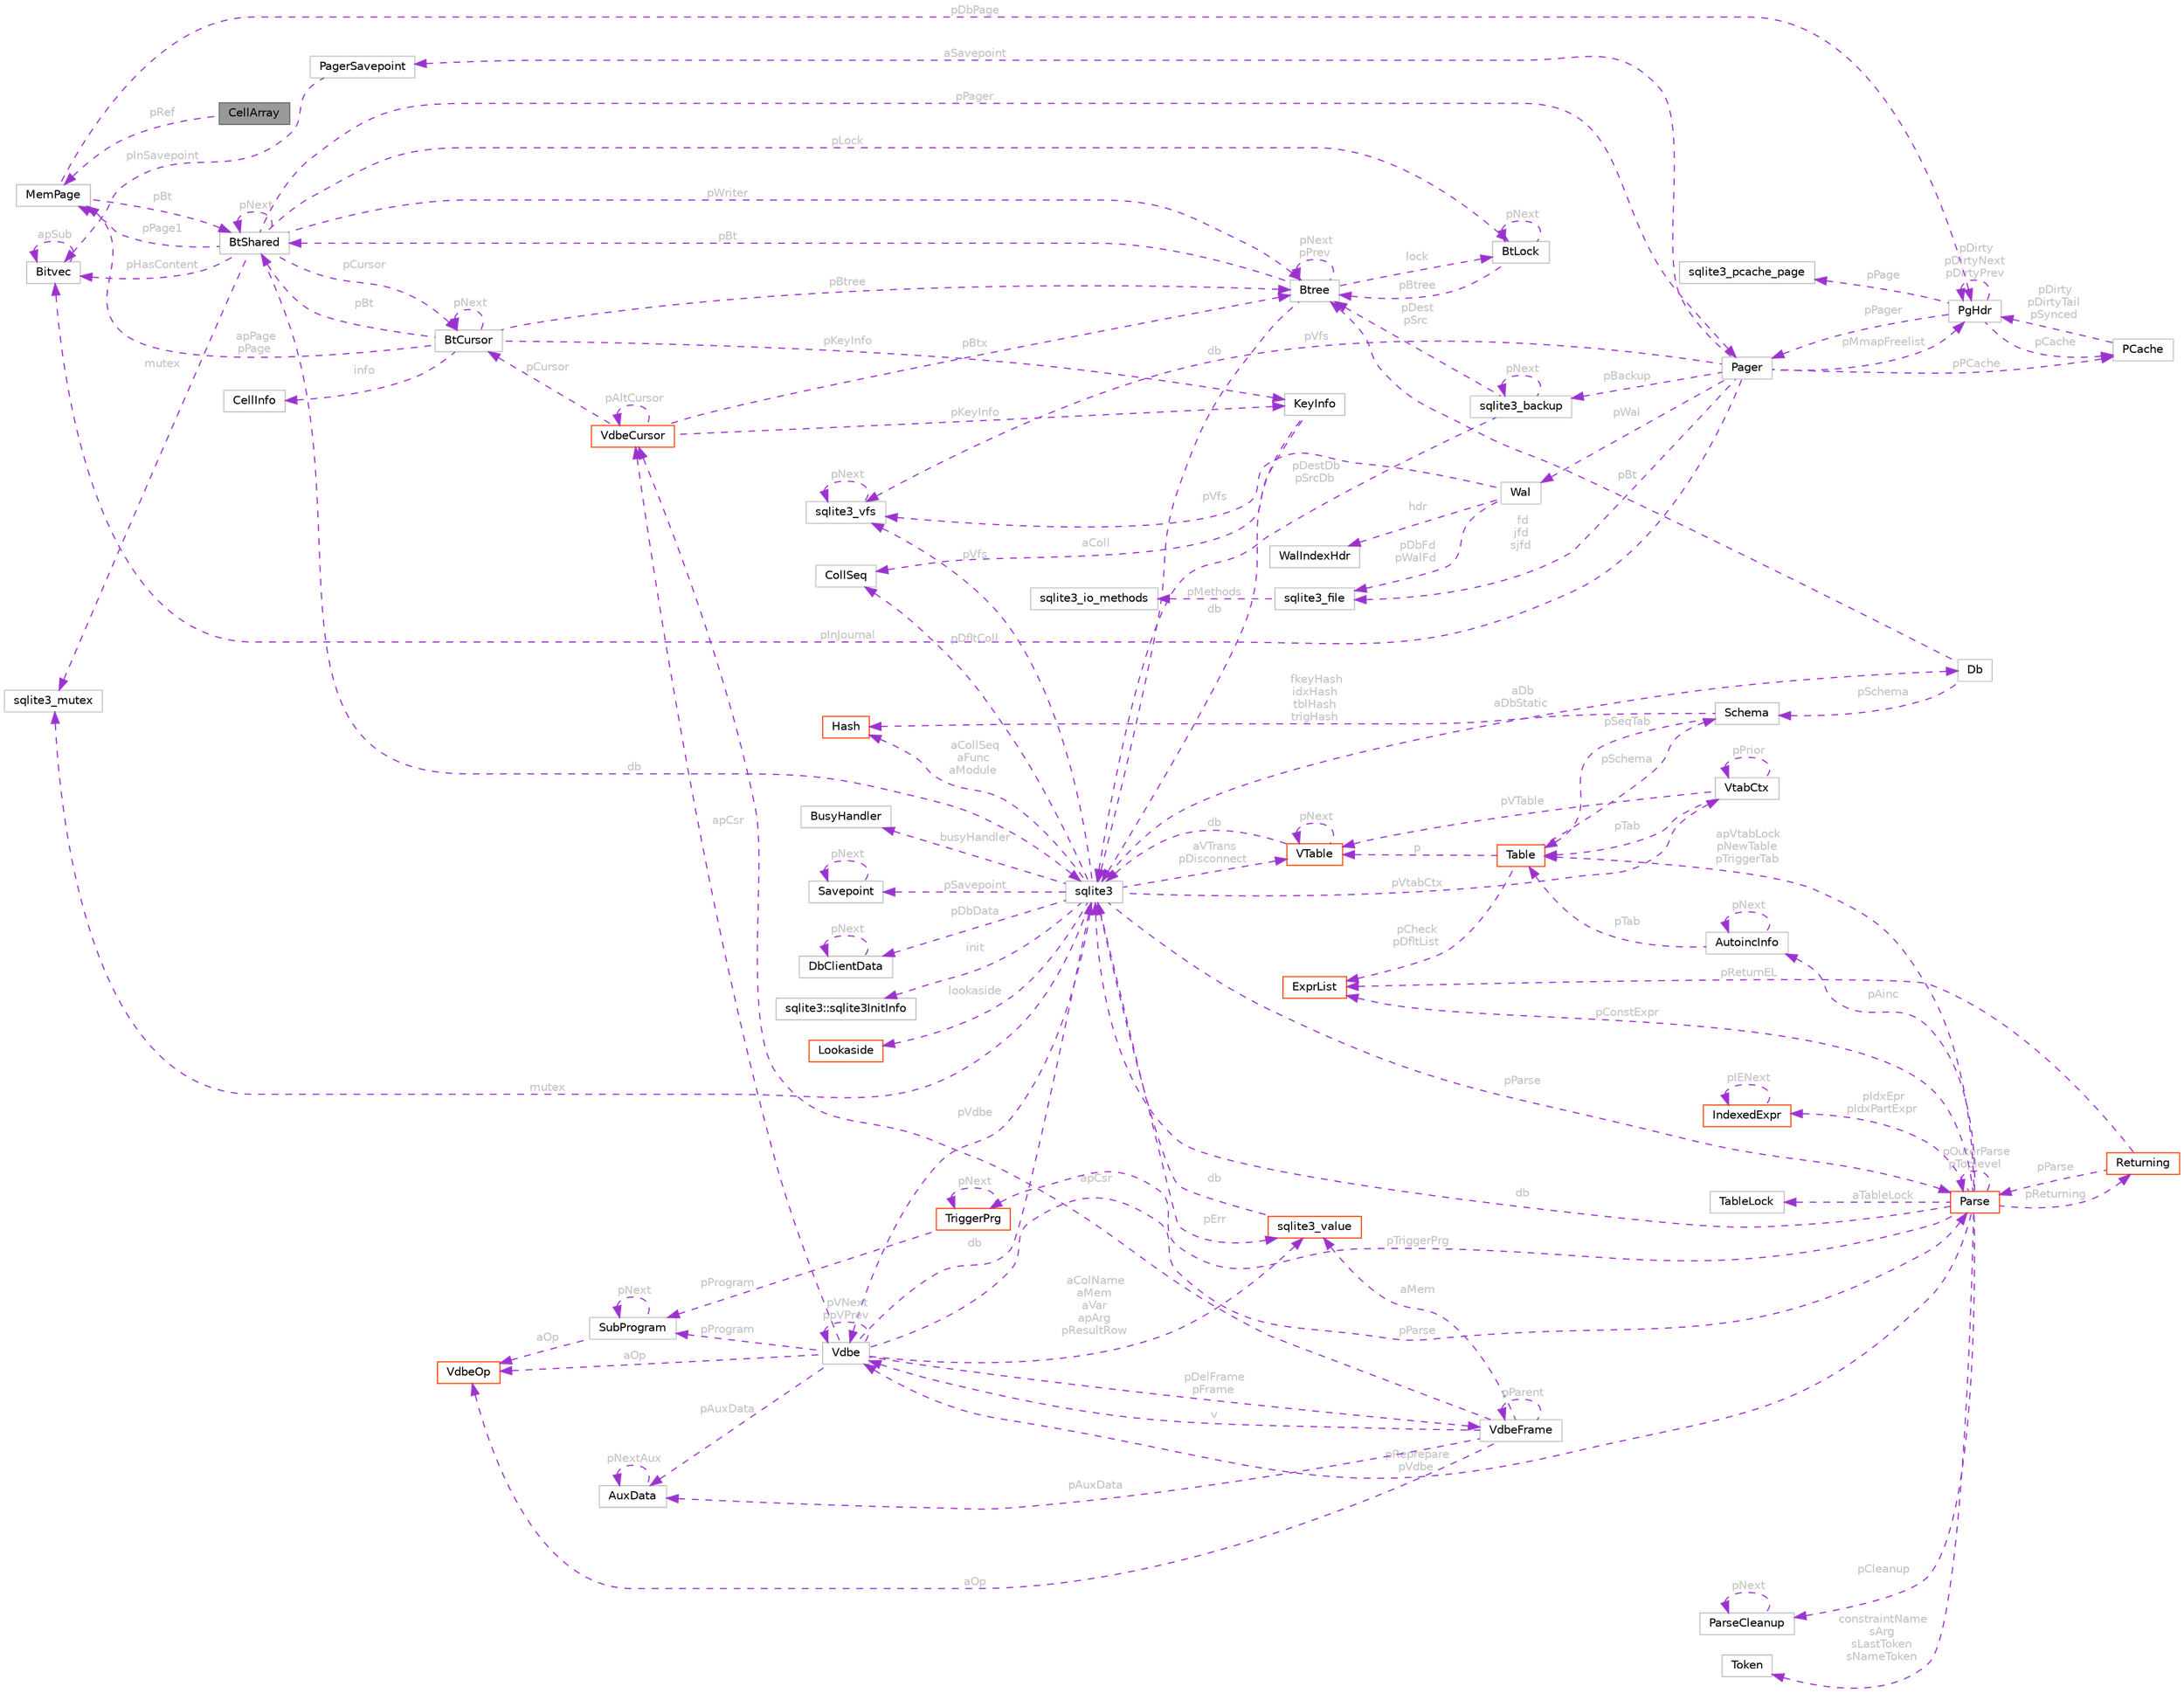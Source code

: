 digraph "CellArray"
{
 // LATEX_PDF_SIZE
  bgcolor="transparent";
  edge [fontname=Helvetica,fontsize=10,labelfontname=Helvetica,labelfontsize=10];
  node [fontname=Helvetica,fontsize=10,shape=box,height=0.2,width=0.4];
  rankdir="LR";
  Node1 [id="Node000001",label="CellArray",height=0.2,width=0.4,color="gray40", fillcolor="grey60", style="filled", fontcolor="black",tooltip=" "];
  Node2 -> Node1 [id="edge1_Node000001_Node000002",dir="back",color="darkorchid3",style="dashed",tooltip=" ",label=" pRef",fontcolor="grey" ];
  Node2 [id="Node000002",label="MemPage",height=0.2,width=0.4,color="grey75", fillcolor="white", style="filled",URL="$structMemPage.html",tooltip=" "];
  Node3 -> Node2 [id="edge2_Node000002_Node000003",dir="back",color="darkorchid3",style="dashed",tooltip=" ",label=" pBt",fontcolor="grey" ];
  Node3 [id="Node000003",label="BtShared",height=0.2,width=0.4,color="grey75", fillcolor="white", style="filled",URL="$structBtShared.html",tooltip=" "];
  Node4 -> Node3 [id="edge3_Node000003_Node000004",dir="back",color="darkorchid3",style="dashed",tooltip=" ",label=" pPager",fontcolor="grey" ];
  Node4 [id="Node000004",label="Pager",height=0.2,width=0.4,color="grey75", fillcolor="white", style="filled",URL="$structPager.html",tooltip=" "];
  Node5 -> Node4 [id="edge4_Node000004_Node000005",dir="back",color="darkorchid3",style="dashed",tooltip=" ",label=" pVfs",fontcolor="grey" ];
  Node5 [id="Node000005",label="sqlite3_vfs",height=0.2,width=0.4,color="grey75", fillcolor="white", style="filled",URL="$structsqlite3__vfs.html",tooltip=" "];
  Node5 -> Node5 [id="edge5_Node000005_Node000005",dir="back",color="darkorchid3",style="dashed",tooltip=" ",label=" pNext",fontcolor="grey" ];
  Node6 -> Node4 [id="edge6_Node000004_Node000006",dir="back",color="darkorchid3",style="dashed",tooltip=" ",label=" pInJournal",fontcolor="grey" ];
  Node6 [id="Node000006",label="Bitvec",height=0.2,width=0.4,color="grey75", fillcolor="white", style="filled",URL="$structBitvec.html",tooltip=" "];
  Node6 -> Node6 [id="edge7_Node000006_Node000006",dir="back",color="darkorchid3",style="dashed",tooltip=" ",label=" apSub",fontcolor="grey" ];
  Node7 -> Node4 [id="edge8_Node000004_Node000007",dir="back",color="darkorchid3",style="dashed",tooltip=" ",label=" fd\njfd\nsjfd",fontcolor="grey" ];
  Node7 [id="Node000007",label="sqlite3_file",height=0.2,width=0.4,color="grey75", fillcolor="white", style="filled",URL="$structsqlite3__file.html",tooltip=" "];
  Node8 -> Node7 [id="edge9_Node000007_Node000008",dir="back",color="darkorchid3",style="dashed",tooltip=" ",label=" pMethods",fontcolor="grey" ];
  Node8 [id="Node000008",label="sqlite3_io_methods",height=0.2,width=0.4,color="grey75", fillcolor="white", style="filled",URL="$structsqlite3__io__methods.html",tooltip=" "];
  Node9 -> Node4 [id="edge10_Node000004_Node000009",dir="back",color="darkorchid3",style="dashed",tooltip=" ",label=" pBackup",fontcolor="grey" ];
  Node9 [id="Node000009",label="sqlite3_backup",height=0.2,width=0.4,color="grey75", fillcolor="white", style="filled",URL="$structsqlite3__backup.html",tooltip=" "];
  Node10 -> Node9 [id="edge11_Node000009_Node000010",dir="back",color="darkorchid3",style="dashed",tooltip=" ",label=" pDestDb\npSrcDb",fontcolor="grey" ];
  Node10 [id="Node000010",label="sqlite3",height=0.2,width=0.4,color="grey75", fillcolor="white", style="filled",URL="$structsqlite3.html",tooltip=" "];
  Node5 -> Node10 [id="edge12_Node000010_Node000005",dir="back",color="darkorchid3",style="dashed",tooltip=" ",label=" pVfs",fontcolor="grey" ];
  Node11 -> Node10 [id="edge13_Node000010_Node000011",dir="back",color="darkorchid3",style="dashed",tooltip=" ",label=" pVdbe",fontcolor="grey" ];
  Node11 [id="Node000011",label="Vdbe",height=0.2,width=0.4,color="grey75", fillcolor="white", style="filled",URL="$structVdbe.html",tooltip=" "];
  Node10 -> Node11 [id="edge14_Node000011_Node000010",dir="back",color="darkorchid3",style="dashed",tooltip=" ",label=" db",fontcolor="grey" ];
  Node11 -> Node11 [id="edge15_Node000011_Node000011",dir="back",color="darkorchid3",style="dashed",tooltip=" ",label=" pVNext\nppVPrev",fontcolor="grey" ];
  Node12 -> Node11 [id="edge16_Node000011_Node000012",dir="back",color="darkorchid3",style="dashed",tooltip=" ",label=" pParse",fontcolor="grey" ];
  Node12 [id="Node000012",label="Parse",height=0.2,width=0.4,color="orangered", fillcolor="white", style="filled",URL="$structParse.html",tooltip=" "];
  Node10 -> Node12 [id="edge17_Node000012_Node000010",dir="back",color="darkorchid3",style="dashed",tooltip=" ",label=" db",fontcolor="grey" ];
  Node11 -> Node12 [id="edge18_Node000012_Node000011",dir="back",color="darkorchid3",style="dashed",tooltip=" ",label=" pReprepare\npVdbe",fontcolor="grey" ];
  Node13 -> Node12 [id="edge19_Node000012_Node000013",dir="back",color="darkorchid3",style="dashed",tooltip=" ",label=" pConstExpr",fontcolor="grey" ];
  Node13 [id="Node000013",label="ExprList",height=0.2,width=0.4,color="orangered", fillcolor="white", style="filled",URL="$structExprList.html",tooltip=" "];
  Node47 -> Node12 [id="edge20_Node000012_Node000047",dir="back",color="darkorchid3",style="dashed",tooltip=" ",label=" pIdxEpr\npIdxPartExpr",fontcolor="grey" ];
  Node47 [id="Node000047",label="IndexedExpr",height=0.2,width=0.4,color="orangered", fillcolor="white", style="filled",URL="$structIndexedExpr.html",tooltip=" "];
  Node47 -> Node47 [id="edge21_Node000047_Node000047",dir="back",color="darkorchid3",style="dashed",tooltip=" ",label=" pIENext",fontcolor="grey" ];
  Node48 -> Node12 [id="edge22_Node000012_Node000048",dir="back",color="darkorchid3",style="dashed",tooltip=" ",label=" aTableLock",fontcolor="grey" ];
  Node48 [id="Node000048",label="TableLock",height=0.2,width=0.4,color="grey75", fillcolor="white", style="filled",URL="$structTableLock.html",tooltip=" "];
  Node49 -> Node12 [id="edge23_Node000012_Node000049",dir="back",color="darkorchid3",style="dashed",tooltip=" ",label=" pAinc",fontcolor="grey" ];
  Node49 [id="Node000049",label="AutoincInfo",height=0.2,width=0.4,color="grey75", fillcolor="white", style="filled",URL="$structAutoincInfo.html",tooltip=" "];
  Node49 -> Node49 [id="edge24_Node000049_Node000049",dir="back",color="darkorchid3",style="dashed",tooltip=" ",label=" pNext",fontcolor="grey" ];
  Node19 -> Node49 [id="edge25_Node000049_Node000019",dir="back",color="darkorchid3",style="dashed",tooltip=" ",label=" pTab",fontcolor="grey" ];
  Node19 [id="Node000019",label="Table",height=0.2,width=0.4,color="orangered", fillcolor="white", style="filled",URL="$structTable.html",tooltip=" "];
  Node13 -> Node19 [id="edge26_Node000019_Node000013",dir="back",color="darkorchid3",style="dashed",tooltip=" ",label=" pCheck\npDfltList",fontcolor="grey" ];
  Node33 -> Node19 [id="edge27_Node000019_Node000033",dir="back",color="darkorchid3",style="dashed",tooltip=" ",label=" p",fontcolor="grey" ];
  Node33 [id="Node000033",label="VTable",height=0.2,width=0.4,color="orangered", fillcolor="white", style="filled",URL="$structVTable.html",tooltip=" "];
  Node10 -> Node33 [id="edge28_Node000033_Node000010",dir="back",color="darkorchid3",style="dashed",tooltip=" ",label=" db",fontcolor="grey" ];
  Node33 -> Node33 [id="edge29_Node000033_Node000033",dir="back",color="darkorchid3",style="dashed",tooltip=" ",label=" pNext",fontcolor="grey" ];
  Node22 -> Node19 [id="edge30_Node000019_Node000022",dir="back",color="darkorchid3",style="dashed",tooltip=" ",label=" pSchema",fontcolor="grey" ];
  Node22 [id="Node000022",label="Schema",height=0.2,width=0.4,color="grey75", fillcolor="white", style="filled",URL="$structSchema.html",tooltip=" "];
  Node23 -> Node22 [id="edge31_Node000022_Node000023",dir="back",color="darkorchid3",style="dashed",tooltip=" ",label=" fkeyHash\nidxHash\ntblHash\ntrigHash",fontcolor="grey" ];
  Node23 [id="Node000023",label="Hash",height=0.2,width=0.4,color="orangered", fillcolor="white", style="filled",URL="$structHash.html",tooltip=" "];
  Node19 -> Node22 [id="edge32_Node000022_Node000019",dir="back",color="darkorchid3",style="dashed",tooltip=" ",label=" pSeqTab",fontcolor="grey" ];
  Node12 -> Node12 [id="edge33_Node000012_Node000012",dir="back",color="darkorchid3",style="dashed",tooltip=" ",label=" pOuterParse\npToplevel",fontcolor="grey" ];
  Node19 -> Node12 [id="edge34_Node000012_Node000019",dir="back",color="darkorchid3",style="dashed",tooltip=" ",label=" apVtabLock\npNewTable\npTriggerTab",fontcolor="grey" ];
  Node50 -> Node12 [id="edge35_Node000012_Node000050",dir="back",color="darkorchid3",style="dashed",tooltip=" ",label=" pTriggerPrg",fontcolor="grey" ];
  Node50 [id="Node000050",label="TriggerPrg",height=0.2,width=0.4,color="orangered", fillcolor="white", style="filled",URL="$structTriggerPrg.html",tooltip=" "];
  Node50 -> Node50 [id="edge36_Node000050_Node000050",dir="back",color="darkorchid3",style="dashed",tooltip=" ",label=" pNext",fontcolor="grey" ];
  Node51 -> Node50 [id="edge37_Node000050_Node000051",dir="back",color="darkorchid3",style="dashed",tooltip=" ",label=" pProgram",fontcolor="grey" ];
  Node51 [id="Node000051",label="SubProgram",height=0.2,width=0.4,color="grey75", fillcolor="white", style="filled",URL="$structSubProgram.html",tooltip=" "];
  Node52 -> Node51 [id="edge38_Node000051_Node000052",dir="back",color="darkorchid3",style="dashed",tooltip=" ",label=" aOp",fontcolor="grey" ];
  Node52 [id="Node000052",label="VdbeOp",height=0.2,width=0.4,color="orangered", fillcolor="white", style="filled",URL="$structVdbeOp.html",tooltip=" "];
  Node51 -> Node51 [id="edge39_Node000051_Node000051",dir="back",color="darkorchid3",style="dashed",tooltip=" ",label=" pNext",fontcolor="grey" ];
  Node60 -> Node12 [id="edge40_Node000012_Node000060",dir="back",color="darkorchid3",style="dashed",tooltip=" ",label=" pCleanup",fontcolor="grey" ];
  Node60 [id="Node000060",label="ParseCleanup",height=0.2,width=0.4,color="grey75", fillcolor="white", style="filled",URL="$structParseCleanup.html",tooltip=" "];
  Node60 -> Node60 [id="edge41_Node000060_Node000060",dir="back",color="darkorchid3",style="dashed",tooltip=" ",label=" pNext",fontcolor="grey" ];
  Node61 -> Node12 [id="edge42_Node000012_Node000061",dir="back",color="darkorchid3",style="dashed",tooltip=" ",label=" constraintName\nsArg\nsLastToken\nsNameToken",fontcolor="grey" ];
  Node61 [id="Node000061",label="Token",height=0.2,width=0.4,color="grey75", fillcolor="white", style="filled",URL="$structToken.html",tooltip=" "];
  Node62 -> Node12 [id="edge43_Node000012_Node000062",dir="back",color="darkorchid3",style="dashed",tooltip=" ",label=" pReturning",fontcolor="grey" ];
  Node62 [id="Node000062",label="Returning",height=0.2,width=0.4,color="orangered", fillcolor="white", style="filled",URL="$structReturning.html",tooltip=" "];
  Node12 -> Node62 [id="edge44_Node000062_Node000012",dir="back",color="darkorchid3",style="dashed",tooltip=" ",label=" pParse",fontcolor="grey" ];
  Node13 -> Node62 [id="edge45_Node000062_Node000013",dir="back",color="darkorchid3",style="dashed",tooltip=" ",label=" pReturnEL",fontcolor="grey" ];
  Node55 -> Node11 [id="edge46_Node000011_Node000055",dir="back",color="darkorchid3",style="dashed",tooltip=" ",label=" aColName\naMem\naVar\napArg\npResultRow",fontcolor="grey" ];
  Node55 [id="Node000055",label="sqlite3_value",height=0.2,width=0.4,color="orangered", fillcolor="white", style="filled",URL="$structsqlite3__value.html",tooltip=" "];
  Node10 -> Node55 [id="edge47_Node000055_Node000010",dir="back",color="darkorchid3",style="dashed",tooltip=" ",label=" db",fontcolor="grey" ];
  Node64 -> Node11 [id="edge48_Node000011_Node000064",dir="back",color="darkorchid3",style="dashed",tooltip=" ",label=" apCsr",fontcolor="grey" ];
  Node64 [id="Node000064",label="VdbeCursor",height=0.2,width=0.4,color="orangered", fillcolor="white", style="filled",URL="$structVdbeCursor.html",tooltip=" "];
  Node65 -> Node64 [id="edge49_Node000064_Node000065",dir="back",color="darkorchid3",style="dashed",tooltip=" ",label=" pBtx",fontcolor="grey" ];
  Node65 [id="Node000065",label="Btree",height=0.2,width=0.4,color="grey75", fillcolor="white", style="filled",URL="$structBtree.html",tooltip=" "];
  Node10 -> Node65 [id="edge50_Node000065_Node000010",dir="back",color="darkorchid3",style="dashed",tooltip=" ",label=" db",fontcolor="grey" ];
  Node3 -> Node65 [id="edge51_Node000065_Node000003",dir="back",color="darkorchid3",style="dashed",tooltip=" ",label=" pBt",fontcolor="grey" ];
  Node65 -> Node65 [id="edge52_Node000065_Node000065",dir="back",color="darkorchid3",style="dashed",tooltip=" ",label=" pNext\npPrev",fontcolor="grey" ];
  Node66 -> Node65 [id="edge53_Node000065_Node000066",dir="back",color="darkorchid3",style="dashed",tooltip=" ",label=" lock",fontcolor="grey" ];
  Node66 [id="Node000066",label="BtLock",height=0.2,width=0.4,color="grey75", fillcolor="white", style="filled",URL="$structBtLock.html",tooltip=" "];
  Node65 -> Node66 [id="edge54_Node000066_Node000065",dir="back",color="darkorchid3",style="dashed",tooltip=" ",label=" pBtree",fontcolor="grey" ];
  Node66 -> Node66 [id="edge55_Node000066_Node000066",dir="back",color="darkorchid3",style="dashed",tooltip=" ",label=" pNext",fontcolor="grey" ];
  Node64 -> Node64 [id="edge56_Node000064_Node000064",dir="back",color="darkorchid3",style="dashed",tooltip=" ",label=" pAltCursor",fontcolor="grey" ];
  Node67 -> Node64 [id="edge57_Node000064_Node000067",dir="back",color="darkorchid3",style="dashed",tooltip=" ",label=" pCursor",fontcolor="grey" ];
  Node67 [id="Node000067",label="BtCursor",height=0.2,width=0.4,color="grey75", fillcolor="white", style="filled",URL="$structBtCursor.html",tooltip=" "];
  Node65 -> Node67 [id="edge58_Node000067_Node000065",dir="back",color="darkorchid3",style="dashed",tooltip=" ",label=" pBtree",fontcolor="grey" ];
  Node3 -> Node67 [id="edge59_Node000067_Node000003",dir="back",color="darkorchid3",style="dashed",tooltip=" ",label=" pBt",fontcolor="grey" ];
  Node67 -> Node67 [id="edge60_Node000067_Node000067",dir="back",color="darkorchid3",style="dashed",tooltip=" ",label=" pNext",fontcolor="grey" ];
  Node68 -> Node67 [id="edge61_Node000067_Node000068",dir="back",color="darkorchid3",style="dashed",tooltip=" ",label=" info",fontcolor="grey" ];
  Node68 [id="Node000068",label="CellInfo",height=0.2,width=0.4,color="grey75", fillcolor="white", style="filled",URL="$structCellInfo.html",tooltip=" "];
  Node58 -> Node67 [id="edge62_Node000067_Node000058",dir="back",color="darkorchid3",style="dashed",tooltip=" ",label=" pKeyInfo",fontcolor="grey" ];
  Node58 [id="Node000058",label="KeyInfo",height=0.2,width=0.4,color="grey75", fillcolor="white", style="filled",URL="$structKeyInfo.html",tooltip=" "];
  Node10 -> Node58 [id="edge63_Node000058_Node000010",dir="back",color="darkorchid3",style="dashed",tooltip=" ",label=" db",fontcolor="grey" ];
  Node57 -> Node58 [id="edge64_Node000058_Node000057",dir="back",color="darkorchid3",style="dashed",tooltip=" ",label=" aColl",fontcolor="grey" ];
  Node57 [id="Node000057",label="CollSeq",height=0.2,width=0.4,color="grey75", fillcolor="white", style="filled",URL="$structCollSeq.html",tooltip=" "];
  Node2 -> Node67 [id="edge65_Node000067_Node000002",dir="back",color="darkorchid3",style="dashed",tooltip=" ",label=" apPage\npPage",fontcolor="grey" ];
  Node58 -> Node64 [id="edge66_Node000064_Node000058",dir="back",color="darkorchid3",style="dashed",tooltip=" ",label=" pKeyInfo",fontcolor="grey" ];
  Node52 -> Node11 [id="edge67_Node000011_Node000052",dir="back",color="darkorchid3",style="dashed",tooltip=" ",label=" aOp",fontcolor="grey" ];
  Node81 -> Node11 [id="edge68_Node000011_Node000081",dir="back",color="darkorchid3",style="dashed",tooltip=" ",label=" pDelFrame\npFrame",fontcolor="grey" ];
  Node81 [id="Node000081",label="VdbeFrame",height=0.2,width=0.4,color="grey75", fillcolor="white", style="filled",URL="$structVdbeFrame.html",tooltip=" "];
  Node11 -> Node81 [id="edge69_Node000081_Node000011",dir="back",color="darkorchid3",style="dashed",tooltip=" ",label=" v",fontcolor="grey" ];
  Node81 -> Node81 [id="edge70_Node000081_Node000081",dir="back",color="darkorchid3",style="dashed",tooltip=" ",label=" pParent",fontcolor="grey" ];
  Node52 -> Node81 [id="edge71_Node000081_Node000052",dir="back",color="darkorchid3",style="dashed",tooltip=" ",label=" aOp",fontcolor="grey" ];
  Node55 -> Node81 [id="edge72_Node000081_Node000055",dir="back",color="darkorchid3",style="dashed",tooltip=" ",label=" aMem",fontcolor="grey" ];
  Node64 -> Node81 [id="edge73_Node000081_Node000064",dir="back",color="darkorchid3",style="dashed",tooltip=" ",label=" apCsr",fontcolor="grey" ];
  Node82 -> Node81 [id="edge74_Node000081_Node000082",dir="back",color="darkorchid3",style="dashed",tooltip=" ",label=" pAuxData",fontcolor="grey" ];
  Node82 [id="Node000082",label="AuxData",height=0.2,width=0.4,color="grey75", fillcolor="white", style="filled",URL="$structAuxData.html",tooltip=" "];
  Node82 -> Node82 [id="edge75_Node000082_Node000082",dir="back",color="darkorchid3",style="dashed",tooltip=" ",label=" pNextAux",fontcolor="grey" ];
  Node51 -> Node11 [id="edge76_Node000011_Node000051",dir="back",color="darkorchid3",style="dashed",tooltip=" ",label=" pProgram",fontcolor="grey" ];
  Node82 -> Node11 [id="edge77_Node000011_Node000082",dir="back",color="darkorchid3",style="dashed",tooltip=" ",label=" pAuxData",fontcolor="grey" ];
  Node57 -> Node10 [id="edge78_Node000010_Node000057",dir="back",color="darkorchid3",style="dashed",tooltip=" ",label=" pDfltColl",fontcolor="grey" ];
  Node83 -> Node10 [id="edge79_Node000010_Node000083",dir="back",color="darkorchid3",style="dashed",tooltip=" ",label=" mutex",fontcolor="grey" ];
  Node83 [id="Node000083",label="sqlite3_mutex",height=0.2,width=0.4,color="grey75", fillcolor="white", style="filled",URL="$structsqlite3__mutex.html",tooltip=" "];
  Node84 -> Node10 [id="edge80_Node000010_Node000084",dir="back",color="darkorchid3",style="dashed",tooltip=" ",label=" aDb\naDbStatic",fontcolor="grey" ];
  Node84 [id="Node000084",label="Db",height=0.2,width=0.4,color="grey75", fillcolor="white", style="filled",URL="$structDb.html",tooltip=" "];
  Node65 -> Node84 [id="edge81_Node000084_Node000065",dir="back",color="darkorchid3",style="dashed",tooltip=" ",label=" pBt",fontcolor="grey" ];
  Node22 -> Node84 [id="edge82_Node000084_Node000022",dir="back",color="darkorchid3",style="dashed",tooltip=" ",label=" pSchema",fontcolor="grey" ];
  Node85 -> Node10 [id="edge83_Node000010_Node000085",dir="back",color="darkorchid3",style="dashed",tooltip=" ",label=" init",fontcolor="grey" ];
  Node85 [id="Node000085",label="sqlite3::sqlite3InitInfo",height=0.2,width=0.4,color="grey75", fillcolor="white", style="filled",URL="$structsqlite3_1_1sqlite3InitInfo.html",tooltip=" "];
  Node12 -> Node10 [id="edge84_Node000010_Node000012",dir="back",color="darkorchid3",style="dashed",tooltip=" ",label=" pParse",fontcolor="grey" ];
  Node55 -> Node10 [id="edge85_Node000010_Node000055",dir="back",color="darkorchid3",style="dashed",tooltip=" ",label=" pErr",fontcolor="grey" ];
  Node86 -> Node10 [id="edge86_Node000010_Node000086",dir="back",color="darkorchid3",style="dashed",tooltip=" ",label=" lookaside",fontcolor="grey" ];
  Node86 [id="Node000086",label="Lookaside",height=0.2,width=0.4,color="orangered", fillcolor="white", style="filled",URL="$structLookaside.html",tooltip=" "];
  Node23 -> Node10 [id="edge87_Node000010_Node000023",dir="back",color="darkorchid3",style="dashed",tooltip=" ",label=" aCollSeq\naFunc\naModule",fontcolor="grey" ];
  Node88 -> Node10 [id="edge88_Node000010_Node000088",dir="back",color="darkorchid3",style="dashed",tooltip=" ",label=" pVtabCtx",fontcolor="grey" ];
  Node88 [id="Node000088",label="VtabCtx",height=0.2,width=0.4,color="grey75", fillcolor="white", style="filled",URL="$structVtabCtx.html",tooltip=" "];
  Node33 -> Node88 [id="edge89_Node000088_Node000033",dir="back",color="darkorchid3",style="dashed",tooltip=" ",label=" pVTable",fontcolor="grey" ];
  Node19 -> Node88 [id="edge90_Node000088_Node000019",dir="back",color="darkorchid3",style="dashed",tooltip=" ",label=" pTab",fontcolor="grey" ];
  Node88 -> Node88 [id="edge91_Node000088_Node000088",dir="back",color="darkorchid3",style="dashed",tooltip=" ",label=" pPrior",fontcolor="grey" ];
  Node33 -> Node10 [id="edge92_Node000010_Node000033",dir="back",color="darkorchid3",style="dashed",tooltip=" ",label=" aVTrans\npDisconnect",fontcolor="grey" ];
  Node89 -> Node10 [id="edge93_Node000010_Node000089",dir="back",color="darkorchid3",style="dashed",tooltip=" ",label=" busyHandler",fontcolor="grey" ];
  Node89 [id="Node000089",label="BusyHandler",height=0.2,width=0.4,color="grey75", fillcolor="white", style="filled",URL="$structBusyHandler.html",tooltip=" "];
  Node90 -> Node10 [id="edge94_Node000010_Node000090",dir="back",color="darkorchid3",style="dashed",tooltip=" ",label=" pSavepoint",fontcolor="grey" ];
  Node90 [id="Node000090",label="Savepoint",height=0.2,width=0.4,color="grey75", fillcolor="white", style="filled",URL="$structSavepoint.html",tooltip=" "];
  Node90 -> Node90 [id="edge95_Node000090_Node000090",dir="back",color="darkorchid3",style="dashed",tooltip=" ",label=" pNext",fontcolor="grey" ];
  Node91 -> Node10 [id="edge96_Node000010_Node000091",dir="back",color="darkorchid3",style="dashed",tooltip=" ",label=" pDbData",fontcolor="grey" ];
  Node91 [id="Node000091",label="DbClientData",height=0.2,width=0.4,color="grey75", fillcolor="white", style="filled",URL="$structDbClientData.html",tooltip=" "];
  Node91 -> Node91 [id="edge97_Node000091_Node000091",dir="back",color="darkorchid3",style="dashed",tooltip=" ",label=" pNext",fontcolor="grey" ];
  Node65 -> Node9 [id="edge98_Node000009_Node000065",dir="back",color="darkorchid3",style="dashed",tooltip=" ",label=" pDest\npSrc",fontcolor="grey" ];
  Node9 -> Node9 [id="edge99_Node000009_Node000009",dir="back",color="darkorchid3",style="dashed",tooltip=" ",label=" pNext",fontcolor="grey" ];
  Node92 -> Node4 [id="edge100_Node000004_Node000092",dir="back",color="darkorchid3",style="dashed",tooltip=" ",label=" aSavepoint",fontcolor="grey" ];
  Node92 [id="Node000092",label="PagerSavepoint",height=0.2,width=0.4,color="grey75", fillcolor="white", style="filled",URL="$structPagerSavepoint.html",tooltip=" "];
  Node6 -> Node92 [id="edge101_Node000092_Node000006",dir="back",color="darkorchid3",style="dashed",tooltip=" ",label=" pInSavepoint",fontcolor="grey" ];
  Node93 -> Node4 [id="edge102_Node000004_Node000093",dir="back",color="darkorchid3",style="dashed",tooltip=" ",label=" pMmapFreelist",fontcolor="grey" ];
  Node93 [id="Node000093",label="PgHdr",height=0.2,width=0.4,color="grey75", fillcolor="white", style="filled",URL="$structPgHdr.html",tooltip=" "];
  Node94 -> Node93 [id="edge103_Node000093_Node000094",dir="back",color="darkorchid3",style="dashed",tooltip=" ",label=" pPage",fontcolor="grey" ];
  Node94 [id="Node000094",label="sqlite3_pcache_page",height=0.2,width=0.4,color="grey75", fillcolor="white", style="filled",URL="$structsqlite3__pcache__page.html",tooltip=" "];
  Node95 -> Node93 [id="edge104_Node000093_Node000095",dir="back",color="darkorchid3",style="dashed",tooltip=" ",label=" pCache",fontcolor="grey" ];
  Node95 [id="Node000095",label="PCache",height=0.2,width=0.4,color="grey75", fillcolor="white", style="filled",URL="$structPCache.html",tooltip=" "];
  Node93 -> Node95 [id="edge105_Node000095_Node000093",dir="back",color="darkorchid3",style="dashed",tooltip=" ",label=" pDirty\npDirtyTail\npSynced",fontcolor="grey" ];
  Node93 -> Node93 [id="edge106_Node000093_Node000093",dir="back",color="darkorchid3",style="dashed",tooltip=" ",label=" pDirty\npDirtyNext\npDirtyPrev",fontcolor="grey" ];
  Node4 -> Node93 [id="edge107_Node000093_Node000004",dir="back",color="darkorchid3",style="dashed",tooltip=" ",label=" pPager",fontcolor="grey" ];
  Node95 -> Node4 [id="edge108_Node000004_Node000095",dir="back",color="darkorchid3",style="dashed",tooltip=" ",label=" pPCache",fontcolor="grey" ];
  Node96 -> Node4 [id="edge109_Node000004_Node000096",dir="back",color="darkorchid3",style="dashed",tooltip=" ",label=" pWal",fontcolor="grey" ];
  Node96 [id="Node000096",label="Wal",height=0.2,width=0.4,color="grey75", fillcolor="white", style="filled",URL="$structWal.html",tooltip=" "];
  Node5 -> Node96 [id="edge110_Node000096_Node000005",dir="back",color="darkorchid3",style="dashed",tooltip=" ",label=" pVfs",fontcolor="grey" ];
  Node7 -> Node96 [id="edge111_Node000096_Node000007",dir="back",color="darkorchid3",style="dashed",tooltip=" ",label=" pDbFd\npWalFd",fontcolor="grey" ];
  Node97 -> Node96 [id="edge112_Node000096_Node000097",dir="back",color="darkorchid3",style="dashed",tooltip=" ",label=" hdr",fontcolor="grey" ];
  Node97 [id="Node000097",label="WalIndexHdr",height=0.2,width=0.4,color="grey75", fillcolor="white", style="filled",URL="$structWalIndexHdr.html",tooltip=" "];
  Node10 -> Node3 [id="edge113_Node000003_Node000010",dir="back",color="darkorchid3",style="dashed",tooltip=" ",label=" db",fontcolor="grey" ];
  Node67 -> Node3 [id="edge114_Node000003_Node000067",dir="back",color="darkorchid3",style="dashed",tooltip=" ",label=" pCursor",fontcolor="grey" ];
  Node2 -> Node3 [id="edge115_Node000003_Node000002",dir="back",color="darkorchid3",style="dashed",tooltip=" ",label=" pPage1",fontcolor="grey" ];
  Node83 -> Node3 [id="edge116_Node000003_Node000083",dir="back",color="darkorchid3",style="dashed",tooltip=" ",label=" mutex",fontcolor="grey" ];
  Node6 -> Node3 [id="edge117_Node000003_Node000006",dir="back",color="darkorchid3",style="dashed",tooltip=" ",label=" pHasContent",fontcolor="grey" ];
  Node3 -> Node3 [id="edge118_Node000003_Node000003",dir="back",color="darkorchid3",style="dashed",tooltip=" ",label=" pNext",fontcolor="grey" ];
  Node66 -> Node3 [id="edge119_Node000003_Node000066",dir="back",color="darkorchid3",style="dashed",tooltip=" ",label=" pLock",fontcolor="grey" ];
  Node65 -> Node3 [id="edge120_Node000003_Node000065",dir="back",color="darkorchid3",style="dashed",tooltip=" ",label=" pWriter",fontcolor="grey" ];
  Node93 -> Node2 [id="edge121_Node000002_Node000093",dir="back",color="darkorchid3",style="dashed",tooltip=" ",label=" pDbPage",fontcolor="grey" ];
}
